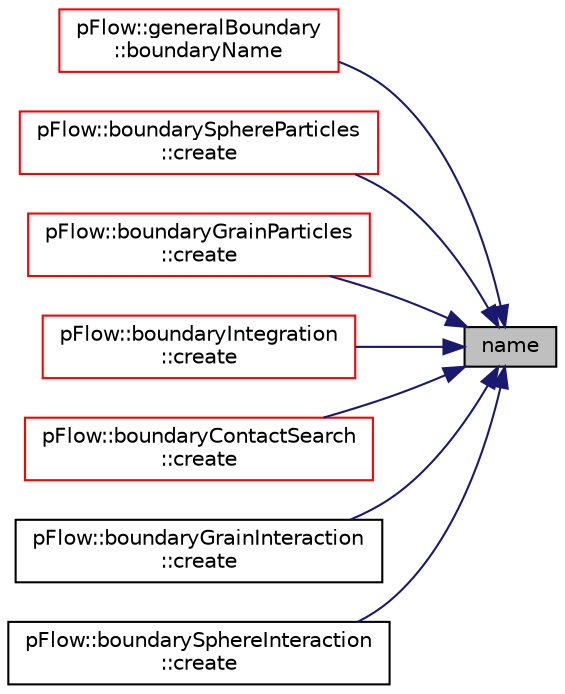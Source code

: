digraph "name"
{
 // LATEX_PDF_SIZE
  edge [fontname="Helvetica",fontsize="10",labelfontname="Helvetica",labelfontsize="10"];
  node [fontname="Helvetica",fontsize="10",shape=record];
  rankdir="RL";
  Node1 [label="name",height=0.2,width=0.4,color="black", fillcolor="grey75", style="filled", fontcolor="black",tooltip=" "];
  Node1 -> Node2 [dir="back",color="midnightblue",fontsize="10",style="solid",fontname="Helvetica"];
  Node2 [label="pFlow::generalBoundary\l::boundaryName",height=0.2,width=0.4,color="red", fillcolor="white", style="filled",URL="$classpFlow_1_1generalBoundary.html#a48a0f3c63709a25a52bf6926357dcb57",tooltip=" "];
  Node1 -> Node6 [dir="back",color="midnightblue",fontsize="10",style="solid",fontname="Helvetica"];
  Node6 [label="pFlow::boundarySphereParticles\l::create",height=0.2,width=0.4,color="red", fillcolor="white", style="filled",URL="$classpFlow_1_1boundarySphereParticles.html#a1fb3212dfcf7708a179b401c84e3fb11",tooltip=" "];
  Node1 -> Node8 [dir="back",color="midnightblue",fontsize="10",style="solid",fontname="Helvetica"];
  Node8 [label="pFlow::boundaryGrainParticles\l::create",height=0.2,width=0.4,color="red", fillcolor="white", style="filled",URL="$classpFlow_1_1boundaryGrainParticles.html#a70222c2237cce551589b4db83868a3a7",tooltip=" "];
  Node1 -> Node10 [dir="back",color="midnightblue",fontsize="10",style="solid",fontname="Helvetica"];
  Node10 [label="pFlow::boundaryIntegration\l::create",height=0.2,width=0.4,color="red", fillcolor="white", style="filled",URL="$classpFlow_1_1boundaryIntegration.html#a8dab573c2ea9c7b3d4a5d4328c10e406",tooltip=" "];
  Node1 -> Node12 [dir="back",color="midnightblue",fontsize="10",style="solid",fontname="Helvetica"];
  Node12 [label="pFlow::boundaryContactSearch\l::create",height=0.2,width=0.4,color="red", fillcolor="white", style="filled",URL="$classpFlow_1_1boundaryContactSearch.html#afead06ac592f3a9259fcaa315b635a86",tooltip=" "];
  Node1 -> Node15 [dir="back",color="midnightblue",fontsize="10",style="solid",fontname="Helvetica"];
  Node15 [label="pFlow::boundaryGrainInteraction\l::create",height=0.2,width=0.4,color="black", fillcolor="white", style="filled",URL="$classpFlow_1_1boundaryGrainInteraction.html#a3636be2c671d976b7d3f11537e5b5fb5",tooltip=" "];
  Node1 -> Node16 [dir="back",color="midnightblue",fontsize="10",style="solid",fontname="Helvetica"];
  Node16 [label="pFlow::boundarySphereInteraction\l::create",height=0.2,width=0.4,color="black", fillcolor="white", style="filled",URL="$classpFlow_1_1boundarySphereInteraction.html#ae96390cd756685b407c22501a661d047",tooltip=" "];
}

